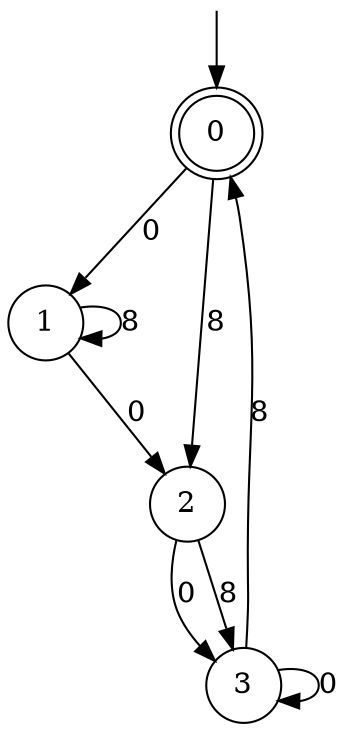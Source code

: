 digraph g {

	s0 [shape="doublecircle" label="0"];
	s1 [shape="circle" label="1"];
	s2 [shape="circle" label="2"];
	s3 [shape="circle" label="3"];
	s0 -> s1 [label="0"];
	s0 -> s2 [label="8"];
	s1 -> s2 [label="0"];
	s1 -> s1 [label="8"];
	s2 -> s3 [label="0"];
	s2 -> s3 [label="8"];
	s3 -> s3 [label="0"];
	s3 -> s0 [label="8"];

__start0 [label="" shape="none" width="0" height="0"];
__start0 -> s0;

}
